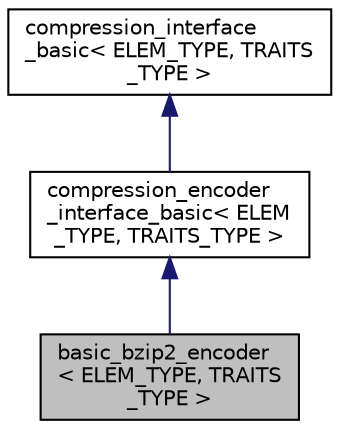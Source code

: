 digraph "basic_bzip2_encoder&lt; ELEM_TYPE, TRAITS_TYPE &gt;"
{
 // LATEX_PDF_SIZE
  edge [fontname="Helvetica",fontsize="10",labelfontname="Helvetica",labelfontsize="10"];
  node [fontname="Helvetica",fontsize="10",shape=record];
  Node1 [label="basic_bzip2_encoder\l\< ELEM_TYPE, TRAITS\l_TYPE \>",height=0.2,width=0.4,color="black", fillcolor="grey75", style="filled", fontcolor="black",tooltip=" "];
  Node2 -> Node1 [dir="back",color="midnightblue",fontsize="10",style="solid",fontname="Helvetica"];
  Node2 [label="compression_encoder\l_interface_basic\< ELEM\l_TYPE, TRAITS_TYPE \>",height=0.2,width=0.4,color="black", fillcolor="white", style="filled",URL="$classcompression__encoder__interface__basic.html",tooltip=" "];
  Node3 -> Node2 [dir="back",color="midnightblue",fontsize="10",style="solid",fontname="Helvetica"];
  Node3 [label="compression_interface\l_basic\< ELEM_TYPE, TRAITS\l_TYPE \>",height=0.2,width=0.4,color="black", fillcolor="white", style="filled",URL="$classcompression__interface__basic.html",tooltip=" "];
}
